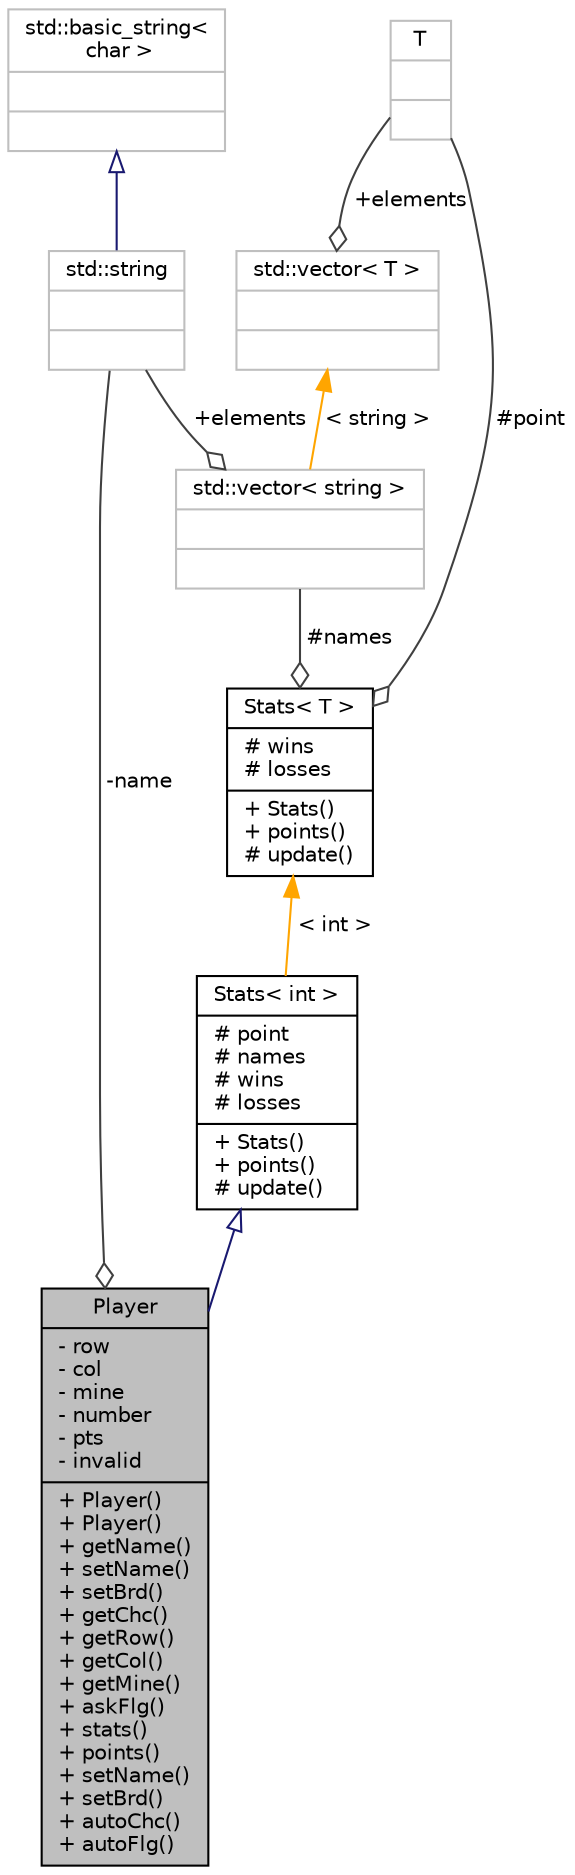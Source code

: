 digraph "Player"
{
 // INTERACTIVE_SVG=YES
 // LATEX_PDF_SIZE
  edge [fontname="Helvetica",fontsize="10",labelfontname="Helvetica",labelfontsize="10"];
  node [fontname="Helvetica",fontsize="10",shape=record];
  Node1 [label="{Player\n|- row\l- col\l- mine\l- number\l- pts\l- invalid\l|+ Player()\l+ Player()\l+ getName()\l+ setName()\l+ setBrd()\l+ getChc()\l+ getRow()\l+ getCol()\l+ getMine()\l+ askFlg()\l+ stats()\l+ points()\l+ setName()\l+ setBrd()\l+ autoChc()\l+ autoFlg()\l}",height=0.2,width=0.4,color="black", fillcolor="grey75", style="filled", fontcolor="black",tooltip=" "];
  Node2 -> Node1 [dir="back",color="midnightblue",fontsize="10",style="solid",arrowtail="onormal",fontname="Helvetica"];
  Node2 [label="{Stats\< int \>\n|# point\l# names\l# wins\l# losses\l|+ Stats()\l+ points()\l# update()\l}",height=0.2,width=0.4,color="black", fillcolor="white", style="filled",URL="$df/d1b/class_stats.html",tooltip=" "];
  Node3 -> Node2 [dir="back",color="orange",fontsize="10",style="solid",label=" \< int \>" ,fontname="Helvetica"];
  Node3 [label="{Stats\< T \>\n|# wins\l# losses\l|+ Stats()\l+ points()\l# update()\l}",height=0.2,width=0.4,color="black", fillcolor="white", style="filled",URL="$df/d1b/class_stats.html",tooltip=" "];
  Node4 -> Node3 [color="grey25",fontsize="10",style="solid",label=" #names" ,arrowhead="odiamond",fontname="Helvetica"];
  Node4 [label="{std::vector\< string \>\n||}",height=0.2,width=0.4,color="grey75", fillcolor="white", style="filled",tooltip=" "];
  Node5 -> Node4 [color="grey25",fontsize="10",style="solid",label=" +elements" ,arrowhead="odiamond",fontname="Helvetica"];
  Node5 [label="{std::string\n||}",height=0.2,width=0.4,color="grey75", fillcolor="white", style="filled",tooltip="STL class."];
  Node6 -> Node5 [dir="back",color="midnightblue",fontsize="10",style="solid",arrowtail="onormal",fontname="Helvetica"];
  Node6 [label="{std::basic_string\<\l char \>\n||}",height=0.2,width=0.4,color="grey75", fillcolor="white", style="filled",tooltip="STL class."];
  Node7 -> Node4 [dir="back",color="orange",fontsize="10",style="solid",label=" \< string \>" ,fontname="Helvetica"];
  Node7 [label="{std::vector\< T \>\n||}",height=0.2,width=0.4,color="grey75", fillcolor="white", style="filled",tooltip="STL class."];
  Node8 -> Node7 [color="grey25",fontsize="10",style="solid",label=" +elements" ,arrowhead="odiamond",fontname="Helvetica"];
  Node8 [label="{T\n||}",height=0.2,width=0.4,color="grey75", fillcolor="white", style="filled",tooltip=" "];
  Node8 -> Node3 [color="grey25",fontsize="10",style="solid",label=" #point" ,arrowhead="odiamond",fontname="Helvetica"];
  Node5 -> Node1 [color="grey25",fontsize="10",style="solid",label=" -name" ,arrowhead="odiamond",fontname="Helvetica"];
}
